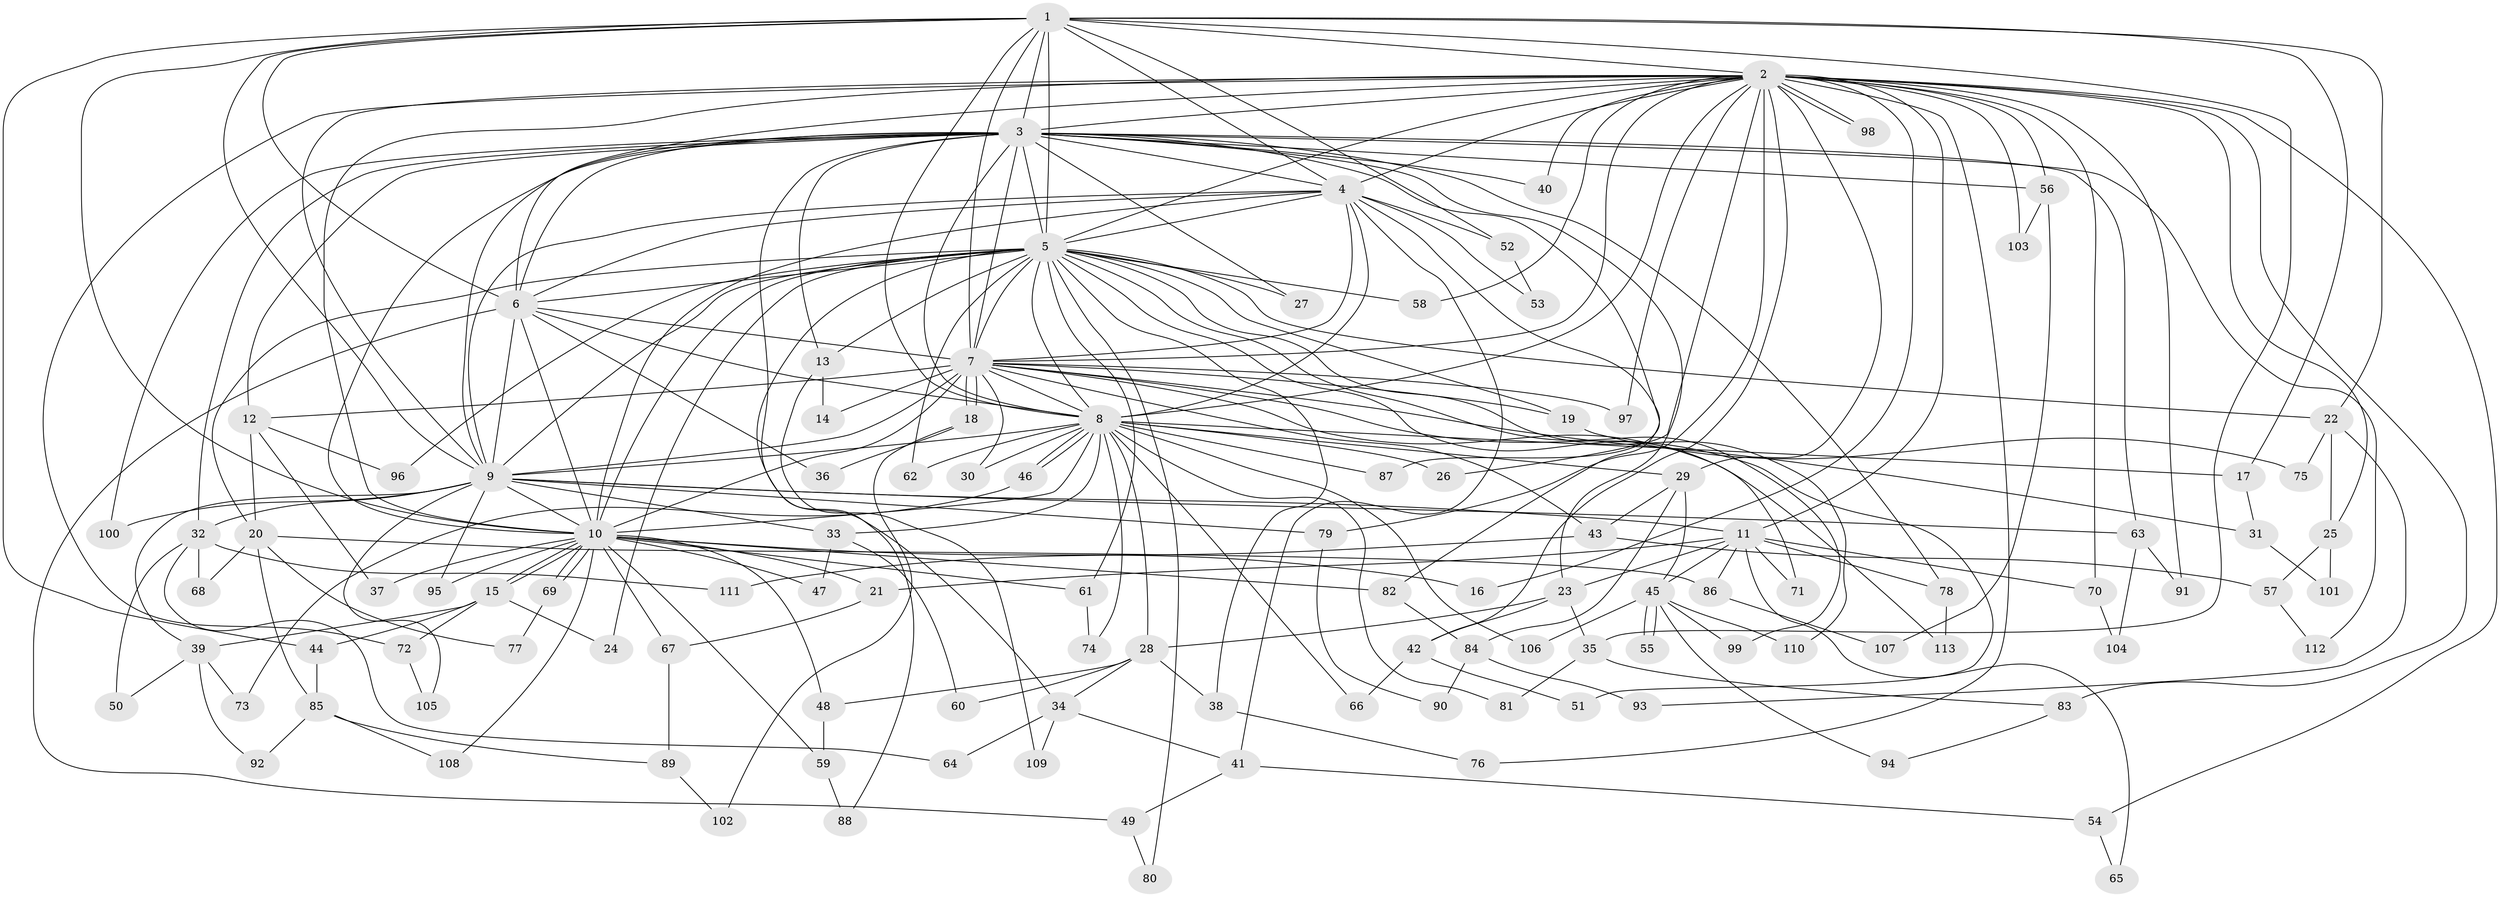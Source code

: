 // coarse degree distribution, {14: 0.03508771929824561, 25: 0.017543859649122806, 20: 0.03508771929824561, 8: 0.03508771929824561, 10: 0.03508771929824561, 13: 0.017543859649122806, 19: 0.017543859649122806, 6: 0.017543859649122806, 4: 0.07017543859649122, 5: 0.10526315789473684, 2: 0.3508771929824561, 3: 0.17543859649122806, 7: 0.05263157894736842, 1: 0.03508771929824561}
// Generated by graph-tools (version 1.1) at 2025/49/03/04/25 22:49:55]
// undirected, 113 vertices, 251 edges
graph export_dot {
  node [color=gray90,style=filled];
  1;
  2;
  3;
  4;
  5;
  6;
  7;
  8;
  9;
  10;
  11;
  12;
  13;
  14;
  15;
  16;
  17;
  18;
  19;
  20;
  21;
  22;
  23;
  24;
  25;
  26;
  27;
  28;
  29;
  30;
  31;
  32;
  33;
  34;
  35;
  36;
  37;
  38;
  39;
  40;
  41;
  42;
  43;
  44;
  45;
  46;
  47;
  48;
  49;
  50;
  51;
  52;
  53;
  54;
  55;
  56;
  57;
  58;
  59;
  60;
  61;
  62;
  63;
  64;
  65;
  66;
  67;
  68;
  69;
  70;
  71;
  72;
  73;
  74;
  75;
  76;
  77;
  78;
  79;
  80;
  81;
  82;
  83;
  84;
  85;
  86;
  87;
  88;
  89;
  90;
  91;
  92;
  93;
  94;
  95;
  96;
  97;
  98;
  99;
  100;
  101;
  102;
  103;
  104;
  105;
  106;
  107;
  108;
  109;
  110;
  111;
  112;
  113;
  1 -- 2;
  1 -- 3;
  1 -- 4;
  1 -- 5;
  1 -- 6;
  1 -- 7;
  1 -- 8;
  1 -- 9;
  1 -- 10;
  1 -- 17;
  1 -- 22;
  1 -- 35;
  1 -- 44;
  1 -- 52;
  2 -- 3;
  2 -- 4;
  2 -- 5;
  2 -- 6;
  2 -- 7;
  2 -- 8;
  2 -- 9;
  2 -- 10;
  2 -- 11;
  2 -- 16;
  2 -- 25;
  2 -- 26;
  2 -- 29;
  2 -- 40;
  2 -- 42;
  2 -- 54;
  2 -- 56;
  2 -- 58;
  2 -- 70;
  2 -- 72;
  2 -- 76;
  2 -- 79;
  2 -- 83;
  2 -- 91;
  2 -- 97;
  2 -- 98;
  2 -- 98;
  2 -- 103;
  3 -- 4;
  3 -- 5;
  3 -- 6;
  3 -- 7;
  3 -- 8;
  3 -- 9;
  3 -- 10;
  3 -- 12;
  3 -- 13;
  3 -- 23;
  3 -- 27;
  3 -- 32;
  3 -- 34;
  3 -- 40;
  3 -- 56;
  3 -- 63;
  3 -- 78;
  3 -- 87;
  3 -- 100;
  3 -- 112;
  4 -- 5;
  4 -- 6;
  4 -- 7;
  4 -- 8;
  4 -- 9;
  4 -- 10;
  4 -- 41;
  4 -- 52;
  4 -- 53;
  4 -- 82;
  5 -- 6;
  5 -- 7;
  5 -- 8;
  5 -- 9;
  5 -- 10;
  5 -- 13;
  5 -- 19;
  5 -- 20;
  5 -- 22;
  5 -- 24;
  5 -- 27;
  5 -- 38;
  5 -- 58;
  5 -- 61;
  5 -- 62;
  5 -- 71;
  5 -- 80;
  5 -- 88;
  5 -- 96;
  5 -- 99;
  5 -- 110;
  6 -- 7;
  6 -- 8;
  6 -- 9;
  6 -- 10;
  6 -- 36;
  6 -- 49;
  7 -- 8;
  7 -- 9;
  7 -- 10;
  7 -- 12;
  7 -- 14;
  7 -- 18;
  7 -- 18;
  7 -- 19;
  7 -- 30;
  7 -- 31;
  7 -- 43;
  7 -- 51;
  7 -- 97;
  7 -- 113;
  8 -- 9;
  8 -- 10;
  8 -- 17;
  8 -- 26;
  8 -- 28;
  8 -- 29;
  8 -- 30;
  8 -- 33;
  8 -- 46;
  8 -- 46;
  8 -- 62;
  8 -- 66;
  8 -- 74;
  8 -- 81;
  8 -- 87;
  8 -- 106;
  9 -- 10;
  9 -- 11;
  9 -- 32;
  9 -- 33;
  9 -- 39;
  9 -- 63;
  9 -- 79;
  9 -- 95;
  9 -- 100;
  9 -- 105;
  10 -- 15;
  10 -- 15;
  10 -- 16;
  10 -- 21;
  10 -- 37;
  10 -- 47;
  10 -- 48;
  10 -- 59;
  10 -- 61;
  10 -- 67;
  10 -- 69;
  10 -- 69;
  10 -- 82;
  10 -- 95;
  10 -- 108;
  11 -- 21;
  11 -- 23;
  11 -- 45;
  11 -- 65;
  11 -- 70;
  11 -- 71;
  11 -- 78;
  11 -- 86;
  12 -- 20;
  12 -- 37;
  12 -- 96;
  13 -- 14;
  13 -- 109;
  15 -- 24;
  15 -- 39;
  15 -- 44;
  15 -- 72;
  17 -- 31;
  18 -- 36;
  18 -- 102;
  19 -- 75;
  20 -- 68;
  20 -- 77;
  20 -- 85;
  20 -- 86;
  21 -- 67;
  22 -- 25;
  22 -- 75;
  22 -- 93;
  23 -- 28;
  23 -- 35;
  23 -- 42;
  25 -- 57;
  25 -- 101;
  28 -- 34;
  28 -- 38;
  28 -- 48;
  28 -- 60;
  29 -- 43;
  29 -- 45;
  29 -- 84;
  31 -- 101;
  32 -- 50;
  32 -- 64;
  32 -- 68;
  32 -- 111;
  33 -- 47;
  33 -- 60;
  34 -- 41;
  34 -- 64;
  34 -- 109;
  35 -- 81;
  35 -- 83;
  38 -- 76;
  39 -- 50;
  39 -- 73;
  39 -- 92;
  41 -- 49;
  41 -- 54;
  42 -- 51;
  42 -- 66;
  43 -- 57;
  43 -- 111;
  44 -- 85;
  45 -- 55;
  45 -- 55;
  45 -- 94;
  45 -- 99;
  45 -- 106;
  45 -- 110;
  46 -- 73;
  48 -- 59;
  49 -- 80;
  52 -- 53;
  54 -- 65;
  56 -- 103;
  56 -- 107;
  57 -- 112;
  59 -- 88;
  61 -- 74;
  63 -- 91;
  63 -- 104;
  67 -- 89;
  69 -- 77;
  70 -- 104;
  72 -- 105;
  78 -- 113;
  79 -- 90;
  82 -- 84;
  83 -- 94;
  84 -- 90;
  84 -- 93;
  85 -- 89;
  85 -- 92;
  85 -- 108;
  86 -- 107;
  89 -- 102;
}
